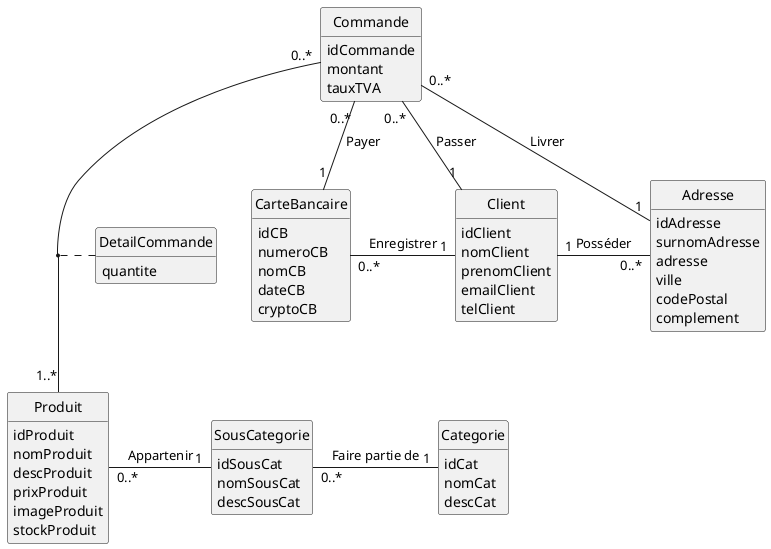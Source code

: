 @startuml
class Produit{
    idProduit
    nomProduit
    descProduit
    prixProduit
    imageProduit
    stockProduit
}
class Categorie{
    idCat
    nomCat
    descCat
}
class SousCategorie{
    idSousCat
    nomSousCat
    descSousCat
}
class DetailCommande{
    quantite    
}
class Commande{
    idCommande
    montant
    tauxTVA
}
class Client{
    idClient
    nomClient
    prenomClient
    emailClient
    telClient
}
class Adresse{
    idAdresse
    surnomAdresse
    adresse
    ville
    codePostal
    complement
}
class CarteBancaire{
    idCB
    numeroCB
    nomCB
    dateCB
    cryptoCB
}

Produit "0..*" - "1" SousCategorie : Appartenir
SousCategorie "0..*" - "1" Categorie : Faire partie de
Commande "0..*" -- "1..*" Produit
(Commande, Produit) .. DetailCommande
Commande "0..*" -- "1" Client : Passer
Client "1" - "0..*" Adresse : Posséder
CarteBancaire "0..*" - "1" Client : Enregistrer
Commande "0..*" -- "1" CarteBancaire : Payer
Commande "0..*" - "1" Adresse : Livrer

hide empty methods
hide circle
@enduml